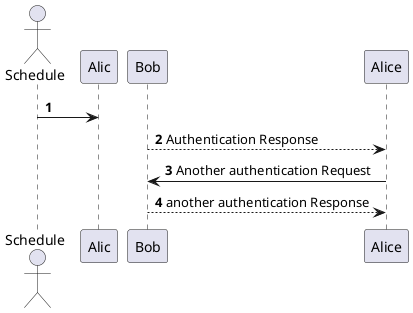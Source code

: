 @startuml
'https://plantuml.com/sequence-diagram

autonumber

actor Schedule as Sc
Sc -> Alic
Bob --> Alice: Authentication Response

Alice -> Bob: Another authentication Request
Alice <-- Bob: another authentication Response
@enduml